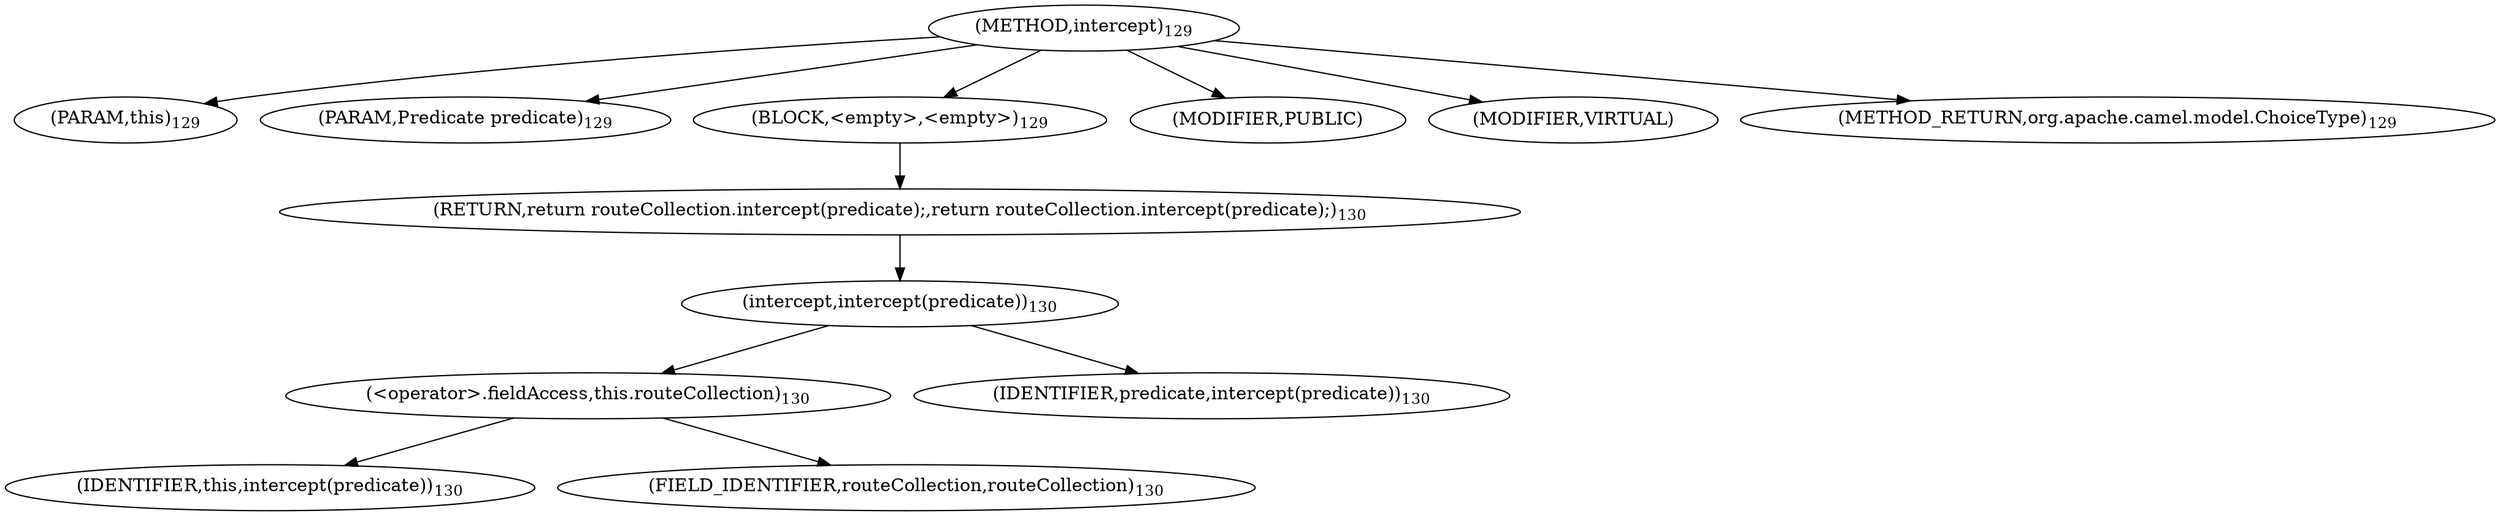 digraph "intercept" {  
"217" [label = <(METHOD,intercept)<SUB>129</SUB>> ]
"218" [label = <(PARAM,this)<SUB>129</SUB>> ]
"219" [label = <(PARAM,Predicate predicate)<SUB>129</SUB>> ]
"220" [label = <(BLOCK,&lt;empty&gt;,&lt;empty&gt;)<SUB>129</SUB>> ]
"221" [label = <(RETURN,return routeCollection.intercept(predicate);,return routeCollection.intercept(predicate);)<SUB>130</SUB>> ]
"222" [label = <(intercept,intercept(predicate))<SUB>130</SUB>> ]
"223" [label = <(&lt;operator&gt;.fieldAccess,this.routeCollection)<SUB>130</SUB>> ]
"224" [label = <(IDENTIFIER,this,intercept(predicate))<SUB>130</SUB>> ]
"225" [label = <(FIELD_IDENTIFIER,routeCollection,routeCollection)<SUB>130</SUB>> ]
"226" [label = <(IDENTIFIER,predicate,intercept(predicate))<SUB>130</SUB>> ]
"227" [label = <(MODIFIER,PUBLIC)> ]
"228" [label = <(MODIFIER,VIRTUAL)> ]
"229" [label = <(METHOD_RETURN,org.apache.camel.model.ChoiceType)<SUB>129</SUB>> ]
  "217" -> "218" 
  "217" -> "219" 
  "217" -> "220" 
  "217" -> "227" 
  "217" -> "228" 
  "217" -> "229" 
  "220" -> "221" 
  "221" -> "222" 
  "222" -> "223" 
  "222" -> "226" 
  "223" -> "224" 
  "223" -> "225" 
}
